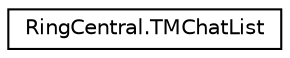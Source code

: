 digraph "Graphical Class Hierarchy"
{
 // LATEX_PDF_SIZE
  edge [fontname="Helvetica",fontsize="10",labelfontname="Helvetica",labelfontsize="10"];
  node [fontname="Helvetica",fontsize="10",shape=record];
  rankdir="LR";
  Node0 [label="RingCentral.TMChatList",height=0.2,width=0.4,color="black", fillcolor="white", style="filled",URL="$classRingCentral_1_1TMChatList.html",tooltip=" "];
}
